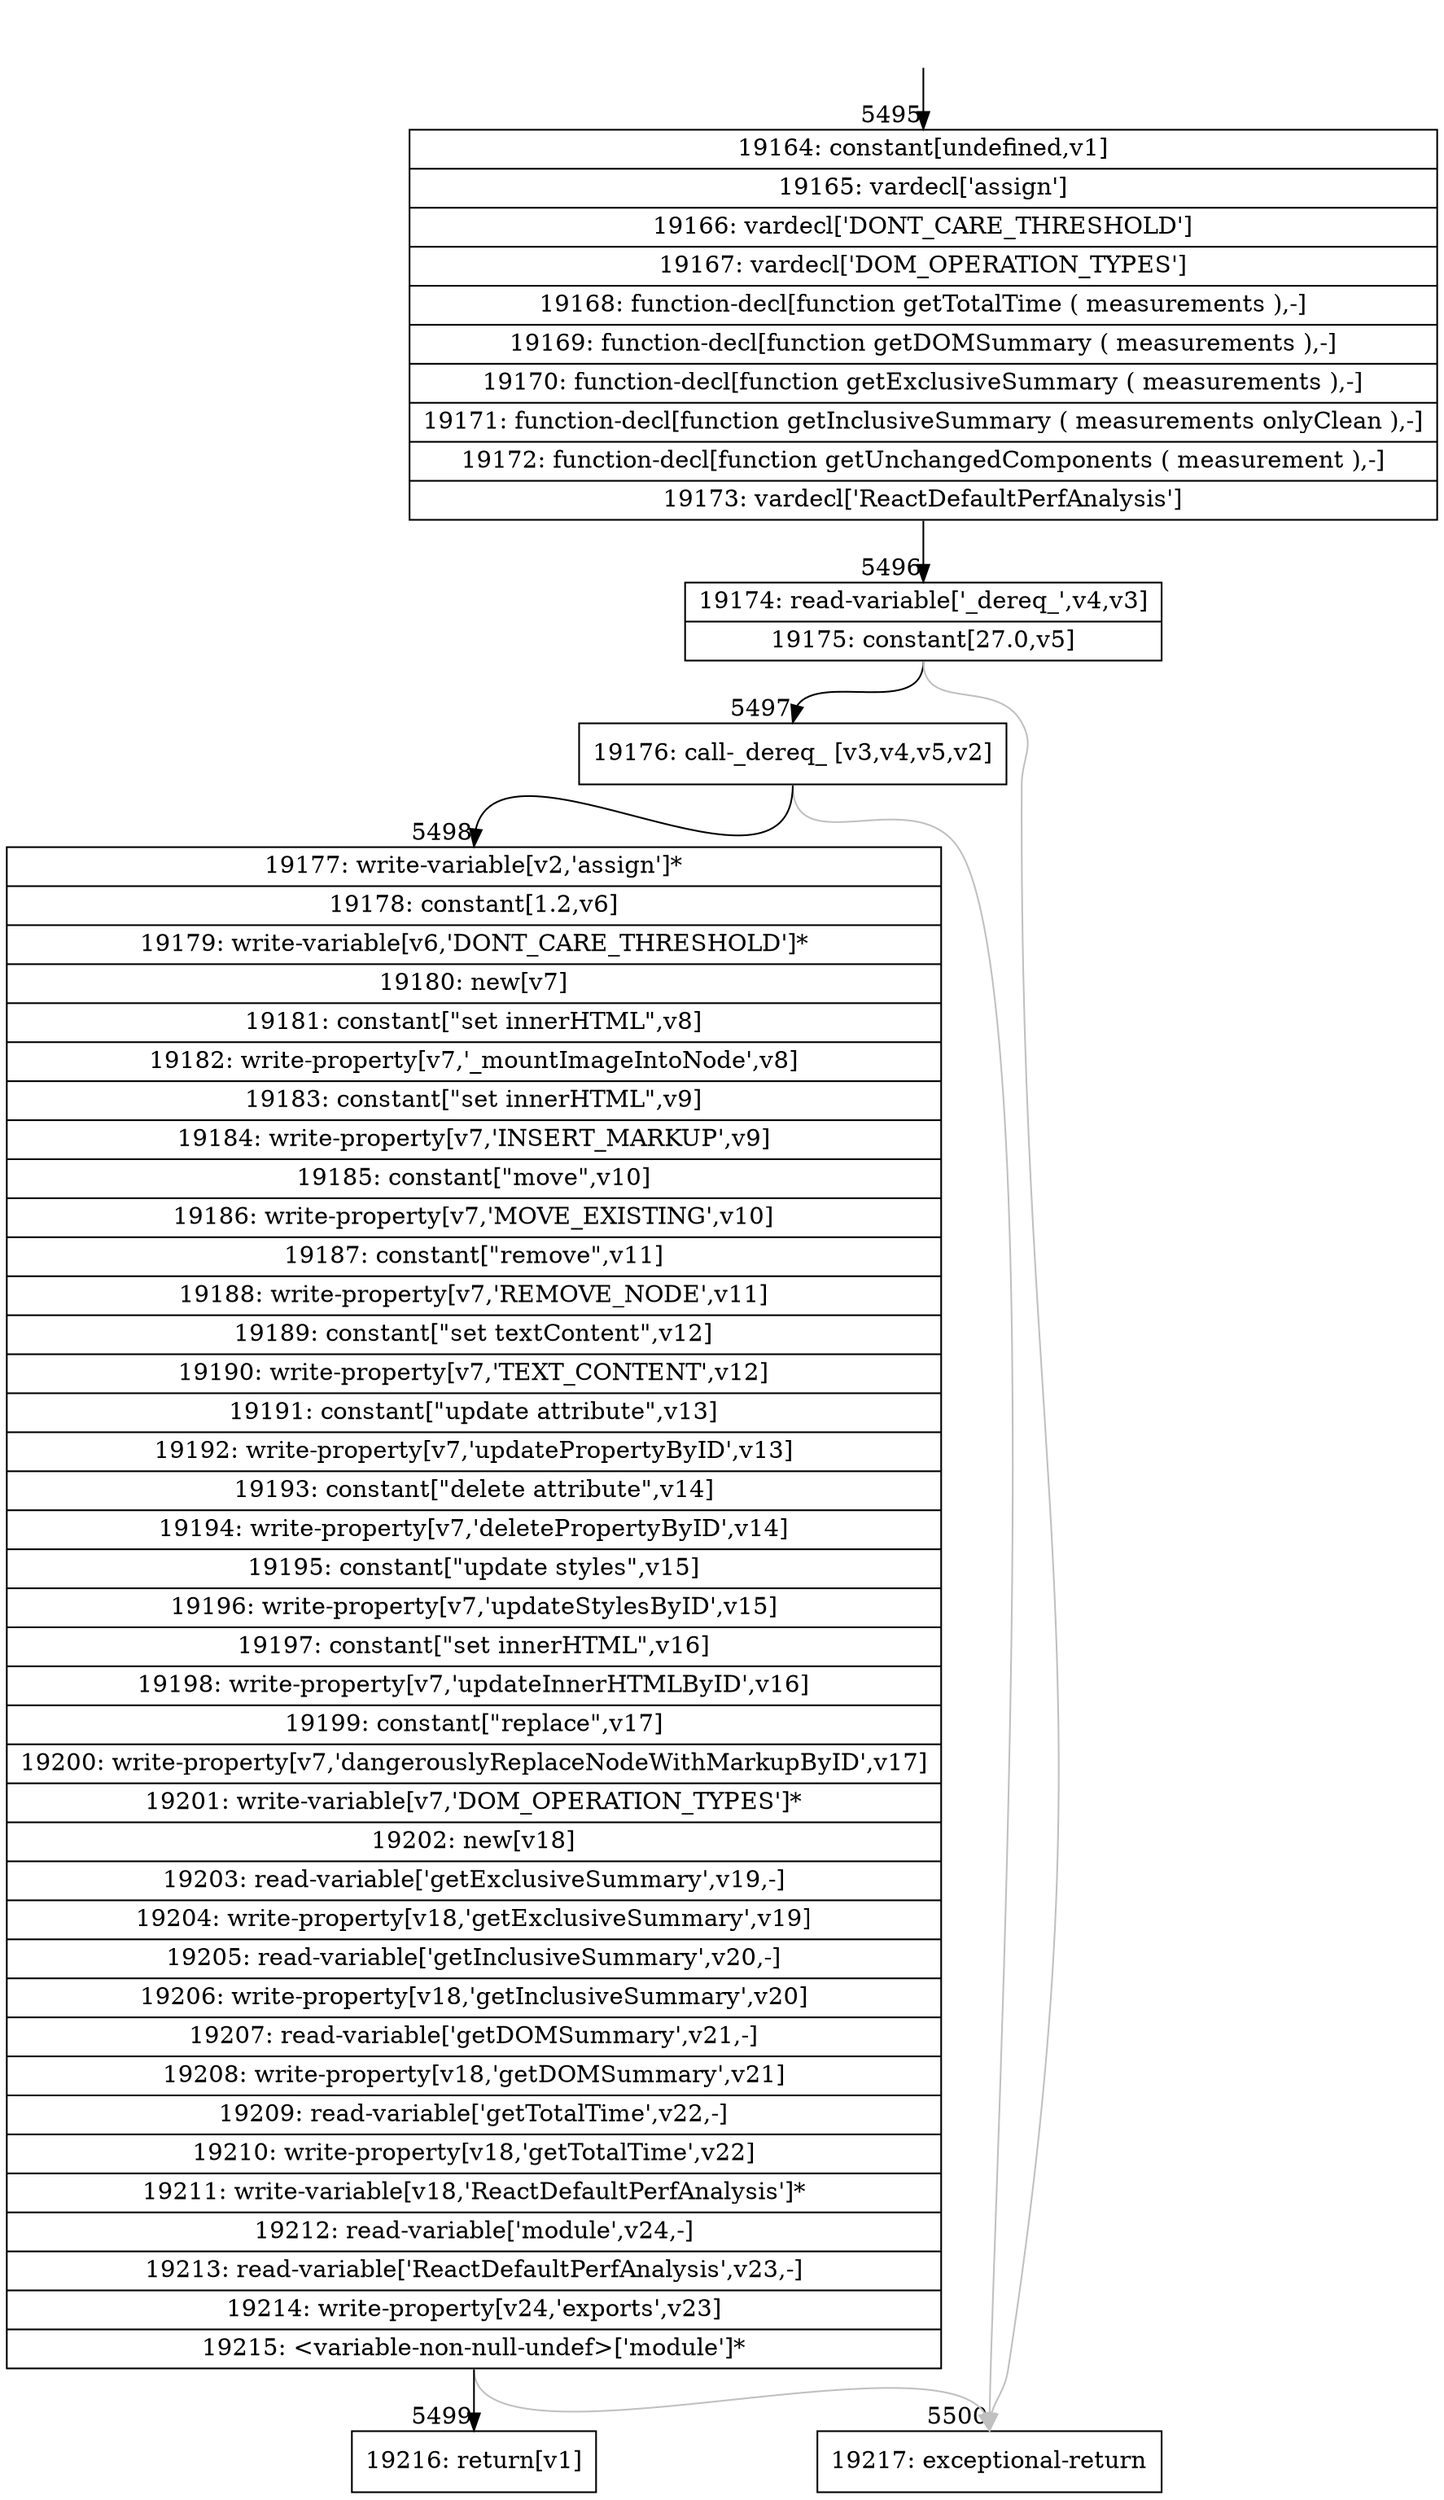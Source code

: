 digraph {
rankdir="TD"
BB_entry361[shape=none,label=""];
BB_entry361 -> BB5495 [tailport=s, headport=n, headlabel="    5495"]
BB5495 [shape=record label="{19164: constant[undefined,v1]|19165: vardecl['assign']|19166: vardecl['DONT_CARE_THRESHOLD']|19167: vardecl['DOM_OPERATION_TYPES']|19168: function-decl[function getTotalTime ( measurements ),-]|19169: function-decl[function getDOMSummary ( measurements ),-]|19170: function-decl[function getExclusiveSummary ( measurements ),-]|19171: function-decl[function getInclusiveSummary ( measurements onlyClean ),-]|19172: function-decl[function getUnchangedComponents ( measurement ),-]|19173: vardecl['ReactDefaultPerfAnalysis']}" ] 
BB5495 -> BB5496 [tailport=s, headport=n, headlabel="      5496"]
BB5496 [shape=record label="{19174: read-variable['_dereq_',v4,v3]|19175: constant[27.0,v5]}" ] 
BB5496 -> BB5497 [tailport=s, headport=n, headlabel="      5497"]
BB5496 -> BB5500 [tailport=s, headport=n, color=gray, headlabel="      5500"]
BB5497 [shape=record label="{19176: call-_dereq_ [v3,v4,v5,v2]}" ] 
BB5497 -> BB5498 [tailport=s, headport=n, headlabel="      5498"]
BB5497 -> BB5500 [tailport=s, headport=n, color=gray]
BB5498 [shape=record label="{19177: write-variable[v2,'assign']*|19178: constant[1.2,v6]|19179: write-variable[v6,'DONT_CARE_THRESHOLD']*|19180: new[v7]|19181: constant[\"set innerHTML\",v8]|19182: write-property[v7,'_mountImageIntoNode',v8]|19183: constant[\"set innerHTML\",v9]|19184: write-property[v7,'INSERT_MARKUP',v9]|19185: constant[\"move\",v10]|19186: write-property[v7,'MOVE_EXISTING',v10]|19187: constant[\"remove\",v11]|19188: write-property[v7,'REMOVE_NODE',v11]|19189: constant[\"set textContent\",v12]|19190: write-property[v7,'TEXT_CONTENT',v12]|19191: constant[\"update attribute\",v13]|19192: write-property[v7,'updatePropertyByID',v13]|19193: constant[\"delete attribute\",v14]|19194: write-property[v7,'deletePropertyByID',v14]|19195: constant[\"update styles\",v15]|19196: write-property[v7,'updateStylesByID',v15]|19197: constant[\"set innerHTML\",v16]|19198: write-property[v7,'updateInnerHTMLByID',v16]|19199: constant[\"replace\",v17]|19200: write-property[v7,'dangerouslyReplaceNodeWithMarkupByID',v17]|19201: write-variable[v7,'DOM_OPERATION_TYPES']*|19202: new[v18]|19203: read-variable['getExclusiveSummary',v19,-]|19204: write-property[v18,'getExclusiveSummary',v19]|19205: read-variable['getInclusiveSummary',v20,-]|19206: write-property[v18,'getInclusiveSummary',v20]|19207: read-variable['getDOMSummary',v21,-]|19208: write-property[v18,'getDOMSummary',v21]|19209: read-variable['getTotalTime',v22,-]|19210: write-property[v18,'getTotalTime',v22]|19211: write-variable[v18,'ReactDefaultPerfAnalysis']*|19212: read-variable['module',v24,-]|19213: read-variable['ReactDefaultPerfAnalysis',v23,-]|19214: write-property[v24,'exports',v23]|19215: \<variable-non-null-undef\>['module']*}" ] 
BB5498 -> BB5499 [tailport=s, headport=n, headlabel="      5499"]
BB5498 -> BB5500 [tailport=s, headport=n, color=gray]
BB5499 [shape=record label="{19216: return[v1]}" ] 
BB5500 [shape=record label="{19217: exceptional-return}" ] 
//#$~ 9797
}
